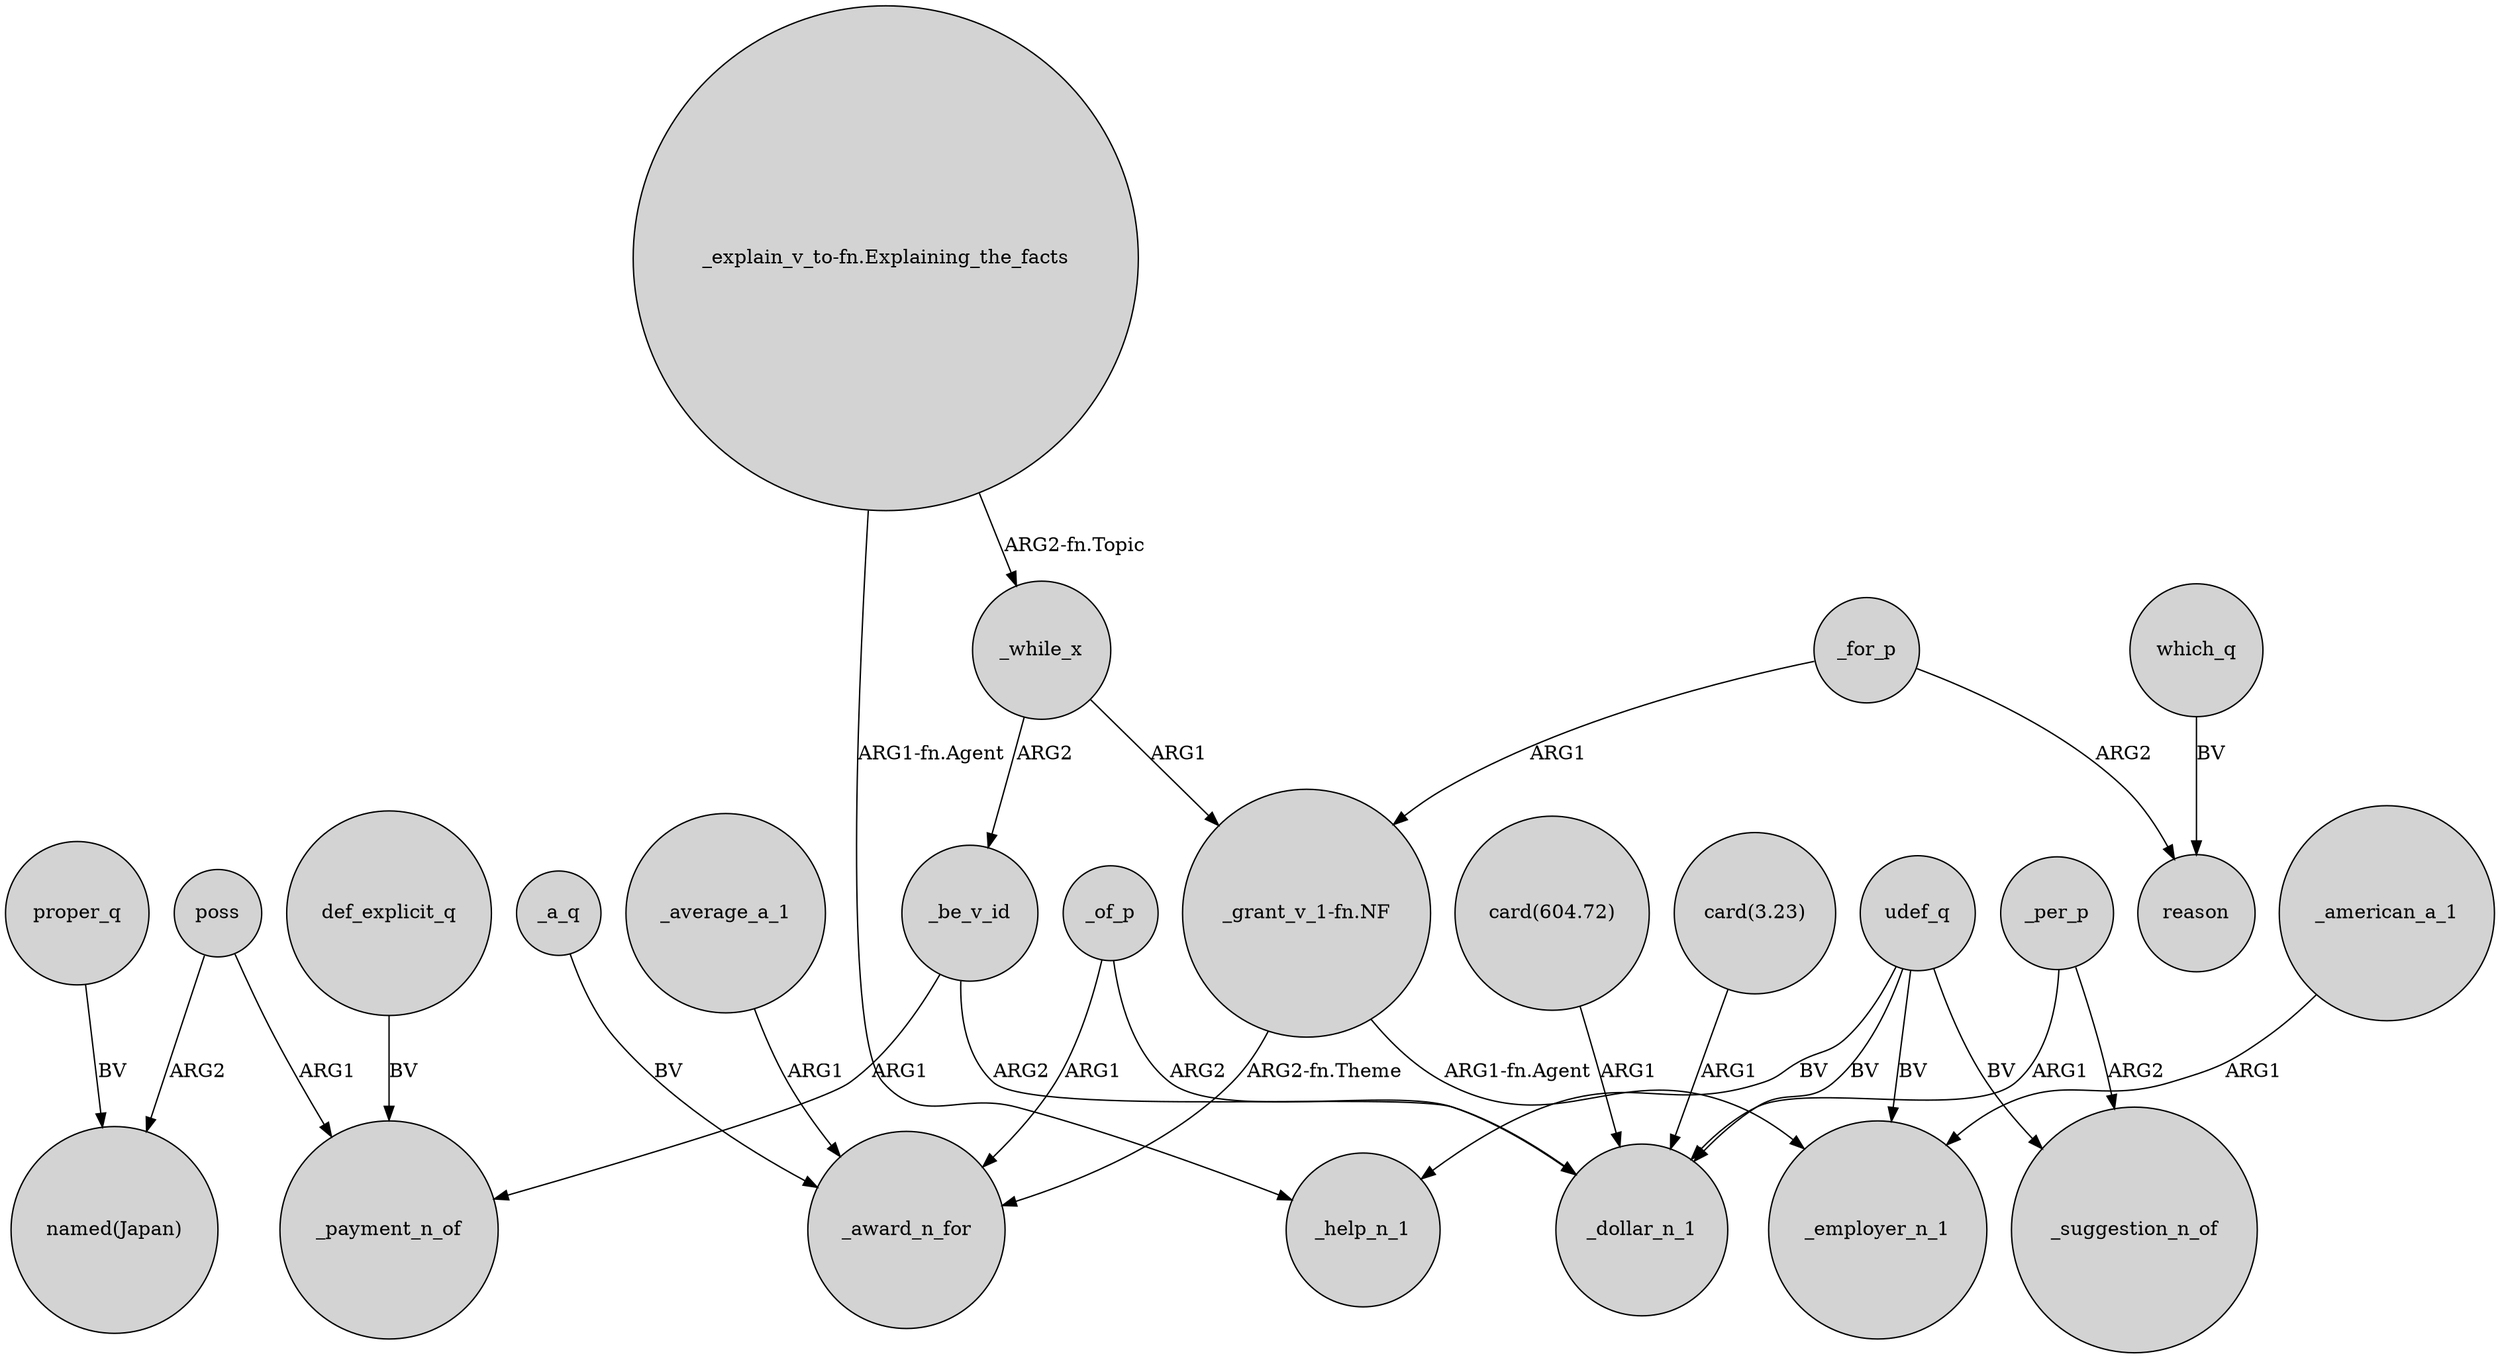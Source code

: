 digraph {
	node [shape=circle style=filled]
	"card(3.23)" -> _dollar_n_1 [label=ARG1]
	"_explain_v_to-fn.Explaining_the_facts" -> _help_n_1 [label="ARG1-fn.Agent"]
	_while_x -> _be_v_id [label=ARG2]
	_be_v_id -> _payment_n_of [label=ARG1]
	_for_p -> reason [label=ARG2]
	"_grant_v_1-fn.NF" -> _award_n_for [label="ARG2-fn.Theme"]
	_for_p -> "_grant_v_1-fn.NF" [label=ARG1]
	proper_q -> "named(Japan)" [label=BV]
	_while_x -> "_grant_v_1-fn.NF" [label=ARG1]
	udef_q -> _suggestion_n_of [label=BV]
	"_explain_v_to-fn.Explaining_the_facts" -> _while_x [label="ARG2-fn.Topic"]
	poss -> _payment_n_of [label=ARG1]
	which_q -> reason [label=BV]
	poss -> "named(Japan)" [label=ARG2]
	_be_v_id -> _dollar_n_1 [label=ARG2]
	_american_a_1 -> _employer_n_1 [label=ARG1]
	_per_p -> _dollar_n_1 [label=ARG1]
	_of_p -> _award_n_for [label=ARG1]
	def_explicit_q -> _payment_n_of [label=BV]
	_average_a_1 -> _award_n_for [label=ARG1]
	udef_q -> _help_n_1 [label=BV]
	_a_q -> _award_n_for [label=BV]
	udef_q -> _employer_n_1 [label=BV]
	_per_p -> _suggestion_n_of [label=ARG2]
	_of_p -> _dollar_n_1 [label=ARG2]
	"card(604.72)" -> _dollar_n_1 [label=ARG1]
	"_grant_v_1-fn.NF" -> _employer_n_1 [label="ARG1-fn.Agent"]
	udef_q -> _dollar_n_1 [label=BV]
}
